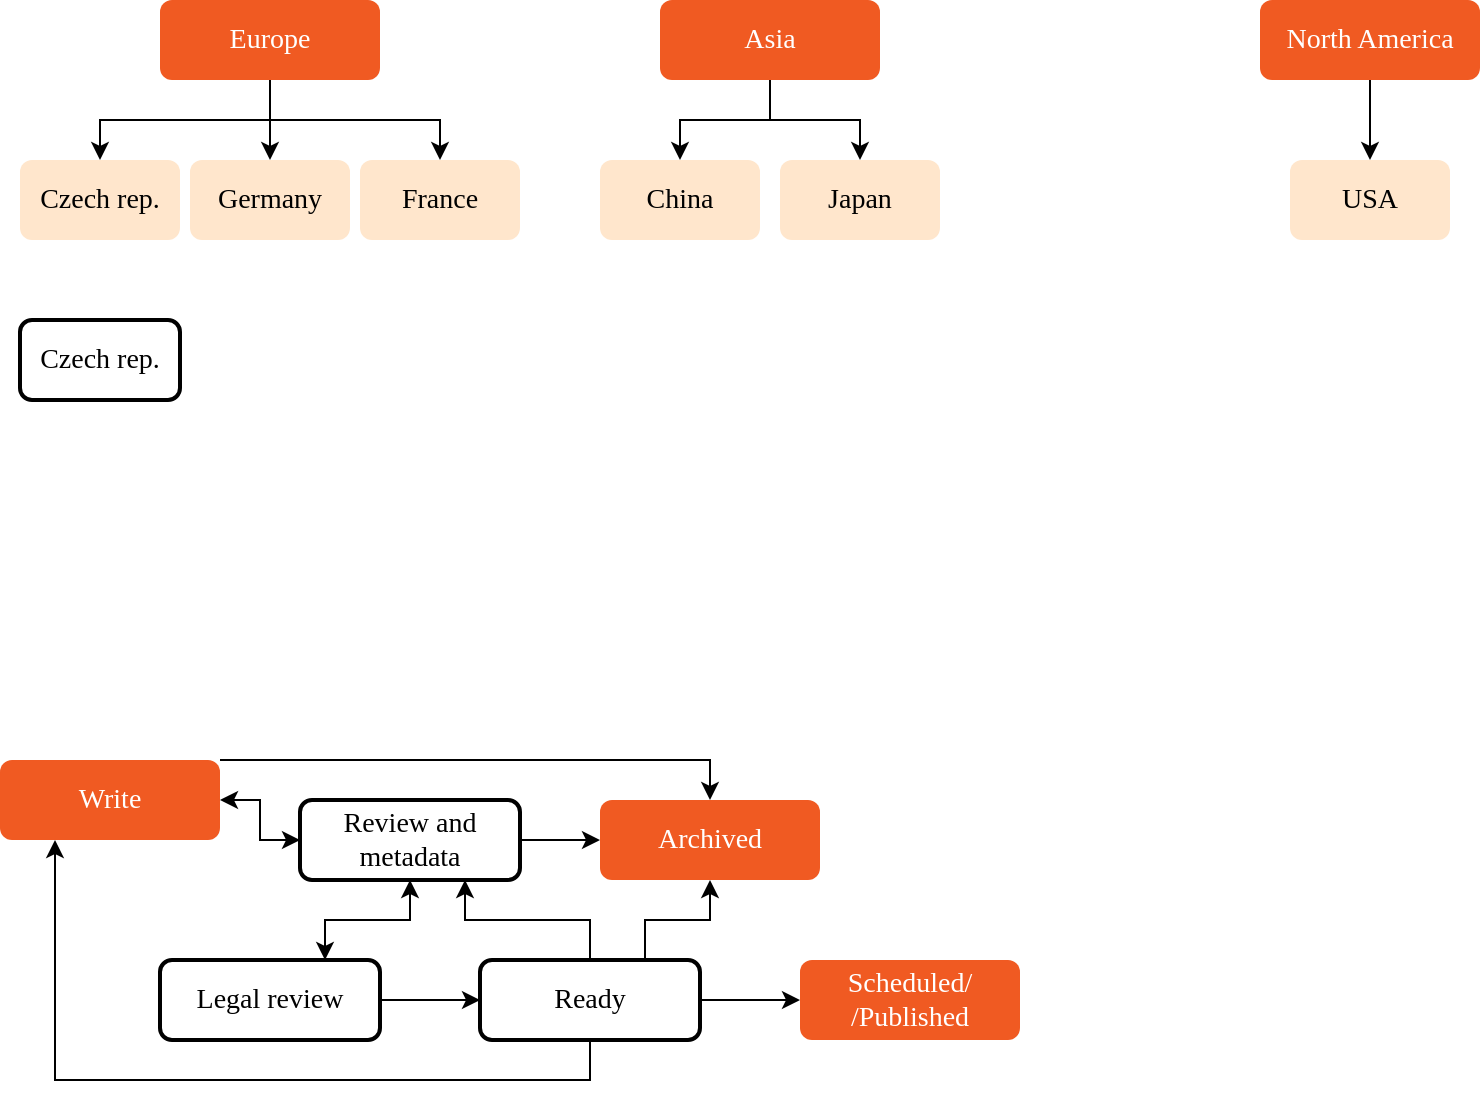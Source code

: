 <mxfile version="13.11.0" type="github">
  <diagram id="R6gZRPhrKNKfsel5mfTR" name="Page-1">
    <mxGraphModel dx="1893" dy="1668" grid="1" gridSize="10" guides="1" tooltips="1" connect="1" arrows="1" fold="0" page="1" pageScale="1" pageWidth="850" pageHeight="1100" math="0" shadow="0" extFonts="GT Walsheim^https://docs.kontent.ai/fonts/GT-Walsheim-Regular.woff">
      <root>
        <mxCell id="0" />
        <mxCell id="1" parent="0" />
        <mxCell id="PjWOHpHIm77XOdcT1b0L-11" style="edgeStyle=orthogonalEdgeStyle;rounded=0;orthogonalLoop=1;jettySize=auto;html=1;entryX=0;entryY=0.5;entryDx=0;entryDy=0;startArrow=classic;startFill=1;" parent="1" source="PjWOHpHIm77XOdcT1b0L-1" target="PjWOHpHIm77XOdcT1b0L-2" edge="1">
          <mxGeometry relative="1" as="geometry" />
        </mxCell>
        <mxCell id="Cd2Afq7rqMDSJOwRXKLk-1" style="edgeStyle=orthogonalEdgeStyle;rounded=0;orthogonalLoop=1;jettySize=auto;html=1;entryX=0.5;entryY=0;entryDx=0;entryDy=0;" parent="1" source="PjWOHpHIm77XOdcT1b0L-1" target="PjWOHpHIm77XOdcT1b0L-7" edge="1">
          <mxGeometry relative="1" as="geometry">
            <Array as="points">
              <mxPoint x="-785" y="-690" />
              <mxPoint x="-485" y="-690" />
            </Array>
          </mxGeometry>
        </mxCell>
        <mxCell id="PjWOHpHIm77XOdcT1b0L-1" value="Write" style="rounded=1;whiteSpace=wrap;html=1;fillColor=#F05A22;strokeColor=none;fontStyle=0;perimeterSpacing=0;shadow=0;glass=0;comic=0;strokeWidth=2;fontColor=#FFFFFF;fontFamily=GT Walsheim;fontSize=14;" parent="1" vertex="1">
          <mxGeometry x="-840" y="-690" width="110" height="40" as="geometry" />
        </mxCell>
        <mxCell id="PjWOHpHIm77XOdcT1b0L-13" style="edgeStyle=orthogonalEdgeStyle;rounded=0;orthogonalLoop=1;jettySize=auto;html=1;entryX=0.75;entryY=0;entryDx=0;entryDy=0;startArrow=classic;startFill=1;endArrow=classic;endFill=1;" parent="1" source="PjWOHpHIm77XOdcT1b0L-2" target="PjWOHpHIm77XOdcT1b0L-3" edge="1">
          <mxGeometry relative="1" as="geometry" />
        </mxCell>
        <mxCell id="Cd2Afq7rqMDSJOwRXKLk-2" style="edgeStyle=orthogonalEdgeStyle;rounded=0;orthogonalLoop=1;jettySize=auto;html=1;entryX=0;entryY=0.5;entryDx=0;entryDy=0;" parent="1" source="PjWOHpHIm77XOdcT1b0L-2" target="PjWOHpHIm77XOdcT1b0L-7" edge="1">
          <mxGeometry relative="1" as="geometry" />
        </mxCell>
        <mxCell id="PjWOHpHIm77XOdcT1b0L-2" value="Review and metadata" style="rounded=1;whiteSpace=wrap;html=1;fillColor=none;strokeColor=#000000;fontStyle=0;strokeWidth=2;fontFamily=GT Walsheim;fontSize=14;" parent="1" vertex="1">
          <mxGeometry x="-690" y="-670" width="110" height="40" as="geometry" />
        </mxCell>
        <mxCell id="PjWOHpHIm77XOdcT1b0L-14" style="edgeStyle=orthogonalEdgeStyle;rounded=0;orthogonalLoop=1;jettySize=auto;html=1;entryX=0;entryY=0.5;entryDx=0;entryDy=0;startArrow=none;startFill=0;endArrow=classic;endFill=1;" parent="1" source="PjWOHpHIm77XOdcT1b0L-3" target="PjWOHpHIm77XOdcT1b0L-4" edge="1">
          <mxGeometry relative="1" as="geometry" />
        </mxCell>
        <mxCell id="PjWOHpHIm77XOdcT1b0L-3" value="Legal review" style="rounded=1;whiteSpace=wrap;html=1;fillColor=#ffffff;strokeColor=#000000;fontStyle=0;fontFamily=GT Walsheim;fontSize=14;strokeWidth=2;" parent="1" vertex="1">
          <mxGeometry x="-760" y="-590" width="110" height="40" as="geometry" />
        </mxCell>
        <mxCell id="PjWOHpHIm77XOdcT1b0L-17" style="edgeStyle=orthogonalEdgeStyle;rounded=0;orthogonalLoop=1;jettySize=auto;html=1;entryX=0.25;entryY=1;entryDx=0;entryDy=0;startArrow=none;startFill=0;endArrow=classic;endFill=1;" parent="1" source="PjWOHpHIm77XOdcT1b0L-4" target="PjWOHpHIm77XOdcT1b0L-1" edge="1">
          <mxGeometry relative="1" as="geometry">
            <Array as="points">
              <mxPoint x="-545" y="-530" />
              <mxPoint x="-812" y="-530" />
            </Array>
          </mxGeometry>
        </mxCell>
        <mxCell id="PjWOHpHIm77XOdcT1b0L-19" style="edgeStyle=orthogonalEdgeStyle;rounded=0;orthogonalLoop=1;jettySize=auto;html=1;entryX=0;entryY=0.5;entryDx=0;entryDy=0;startArrow=none;startFill=0;endArrow=classic;endFill=1;" parent="1" source="PjWOHpHIm77XOdcT1b0L-4" target="PjWOHpHIm77XOdcT1b0L-6" edge="1">
          <mxGeometry relative="1" as="geometry" />
        </mxCell>
        <mxCell id="Cd2Afq7rqMDSJOwRXKLk-3" style="edgeStyle=orthogonalEdgeStyle;rounded=0;orthogonalLoop=1;jettySize=auto;html=1;entryX=0.75;entryY=1;entryDx=0;entryDy=0;" parent="1" source="PjWOHpHIm77XOdcT1b0L-4" target="PjWOHpHIm77XOdcT1b0L-2" edge="1">
          <mxGeometry relative="1" as="geometry" />
        </mxCell>
        <mxCell id="Cd2Afq7rqMDSJOwRXKLk-4" style="edgeStyle=orthogonalEdgeStyle;rounded=0;orthogonalLoop=1;jettySize=auto;html=1;exitX=0.75;exitY=0;exitDx=0;exitDy=0;entryX=0.5;entryY=1;entryDx=0;entryDy=0;" parent="1" source="PjWOHpHIm77XOdcT1b0L-4" target="PjWOHpHIm77XOdcT1b0L-7" edge="1">
          <mxGeometry relative="1" as="geometry" />
        </mxCell>
        <mxCell id="PjWOHpHIm77XOdcT1b0L-4" value="Ready" style="rounded=1;whiteSpace=wrap;html=1;fillColor=#ffffff;strokeColor=#000000;fontStyle=0;fontFamily=GT Walsheim;fontSize=14;strokeWidth=2;" parent="1" vertex="1">
          <mxGeometry x="-600" y="-590" width="110" height="40" as="geometry" />
        </mxCell>
        <mxCell id="PjWOHpHIm77XOdcT1b0L-6" value="Scheduled/&lt;br style=&quot;font-size: 14px;&quot;&gt;/Published" style="rounded=1;whiteSpace=wrap;html=1;fillColor=#F05A22;strokeColor=none;fontStyle=0;strokeWidth=2;fontFamily=GT Walsheim;FType=w;fontSize=14;fontColor=#FFFFFF;" parent="1" vertex="1">
          <mxGeometry x="-440" y="-590" width="110" height="40" as="geometry" />
        </mxCell>
        <mxCell id="PjWOHpHIm77XOdcT1b0L-7" value="Archived" style="rounded=1;whiteSpace=wrap;html=1;fillColor=#F05A22;strokeColor=none;fontStyle=0;strokeWidth=2;fontFamily=GT Walsheim;fontSize=14;fontColor=#FFFFFF;fontSource=https%3A%2F%2Fdocs.kontent.ai%2Ffonts%2FGT-Walsheim-Regular.woff;" parent="1" vertex="1">
          <mxGeometry x="-540" y="-670" width="110" height="40" as="geometry" />
        </mxCell>
        <mxCell id="rXsVnSiKJzlpvz-L8_17-19" style="edgeStyle=orthogonalEdgeStyle;rounded=0;orthogonalLoop=1;jettySize=auto;html=1;exitX=0.5;exitY=1;exitDx=0;exitDy=0;entryX=0.5;entryY=0;entryDx=0;entryDy=0;fontFamily=GT Walsheim;fontSource=https%3A%2F%2Fdocs.kontent.ai%2Ffonts%2FGT-Walsheim-Regular.woff;fontSize=14;fontColor=#FFFFFF;" edge="1" parent="1" source="rXsVnSiKJzlpvz-L8_17-1" target="rXsVnSiKJzlpvz-L8_17-8">
          <mxGeometry relative="1" as="geometry" />
        </mxCell>
        <mxCell id="rXsVnSiKJzlpvz-L8_17-20" style="edgeStyle=orthogonalEdgeStyle;rounded=0;orthogonalLoop=1;jettySize=auto;html=1;exitX=0.5;exitY=1;exitDx=0;exitDy=0;entryX=0.5;entryY=0;entryDx=0;entryDy=0;fontFamily=GT Walsheim;fontSource=https%3A%2F%2Fdocs.kontent.ai%2Ffonts%2FGT-Walsheim-Regular.woff;fontSize=14;fontColor=#FFFFFF;" edge="1" parent="1" source="rXsVnSiKJzlpvz-L8_17-1" target="rXsVnSiKJzlpvz-L8_17-7">
          <mxGeometry relative="1" as="geometry" />
        </mxCell>
        <mxCell id="rXsVnSiKJzlpvz-L8_17-21" style="edgeStyle=orthogonalEdgeStyle;rounded=0;orthogonalLoop=1;jettySize=auto;html=1;exitX=0.5;exitY=1;exitDx=0;exitDy=0;entryX=0.5;entryY=0;entryDx=0;entryDy=0;fontFamily=GT Walsheim;fontSource=https%3A%2F%2Fdocs.kontent.ai%2Ffonts%2FGT-Walsheim-Regular.woff;fontSize=14;fontColor=#FFFFFF;" edge="1" parent="1" source="rXsVnSiKJzlpvz-L8_17-1" target="rXsVnSiKJzlpvz-L8_17-6">
          <mxGeometry relative="1" as="geometry" />
        </mxCell>
        <mxCell id="rXsVnSiKJzlpvz-L8_17-1" value="Europe" style="rounded=1;whiteSpace=wrap;html=1;fillColor=#F05A22;strokeColor=none;fontFamily=GT Walsheim;fontSource=https%3A%2F%2Fdocs.kontent.ai%2Ffonts%2FGT-Walsheim-Regular.woff;fontColor=#FFFFFF;fontSize=14;" vertex="1" parent="1">
          <mxGeometry x="-760" y="-1070" width="110" height="40" as="geometry" />
        </mxCell>
        <mxCell id="rXsVnSiKJzlpvz-L8_17-16" style="edgeStyle=orthogonalEdgeStyle;rounded=0;orthogonalLoop=1;jettySize=auto;html=1;exitX=0.5;exitY=1;exitDx=0;exitDy=0;entryX=0.5;entryY=0;entryDx=0;entryDy=0;fontFamily=GT Walsheim;fontSource=https%3A%2F%2Fdocs.kontent.ai%2Ffonts%2FGT-Walsheim-Regular.woff;fontSize=14;fontColor=#FFFFFF;" edge="1" parent="1" source="rXsVnSiKJzlpvz-L8_17-3" target="rXsVnSiKJzlpvz-L8_17-9">
          <mxGeometry relative="1" as="geometry" />
        </mxCell>
        <mxCell id="rXsVnSiKJzlpvz-L8_17-17" style="edgeStyle=orthogonalEdgeStyle;rounded=0;orthogonalLoop=1;jettySize=auto;html=1;exitX=0.5;exitY=1;exitDx=0;exitDy=0;entryX=0.5;entryY=0;entryDx=0;entryDy=0;fontFamily=GT Walsheim;fontSource=https%3A%2F%2Fdocs.kontent.ai%2Ffonts%2FGT-Walsheim-Regular.woff;fontSize=14;fontColor=#FFFFFF;" edge="1" parent="1" source="rXsVnSiKJzlpvz-L8_17-3" target="rXsVnSiKJzlpvz-L8_17-15">
          <mxGeometry relative="1" as="geometry" />
        </mxCell>
        <mxCell id="rXsVnSiKJzlpvz-L8_17-3" value="Asia" style="rounded=1;whiteSpace=wrap;html=1;fillColor=#F05A22;strokeColor=none;fontFamily=GT Walsheim;fontSource=https%3A%2F%2Fdocs.kontent.ai%2Ffonts%2FGT-Walsheim-Regular.woff;fontColor=#FFFFFF;fontSize=14;" vertex="1" parent="1">
          <mxGeometry x="-510" y="-1070" width="110" height="40" as="geometry" />
        </mxCell>
        <mxCell id="rXsVnSiKJzlpvz-L8_17-23" style="edgeStyle=orthogonalEdgeStyle;rounded=0;orthogonalLoop=1;jettySize=auto;html=1;exitX=0.5;exitY=1;exitDx=0;exitDy=0;entryX=0.5;entryY=0;entryDx=0;entryDy=0;fontFamily=GT Walsheim;fontSource=https%3A%2F%2Fdocs.kontent.ai%2Ffonts%2FGT-Walsheim-Regular.woff;fontSize=14;fontColor=#FFFFFF;" edge="1" parent="1" source="rXsVnSiKJzlpvz-L8_17-4" target="rXsVnSiKJzlpvz-L8_17-22">
          <mxGeometry relative="1" as="geometry" />
        </mxCell>
        <mxCell id="rXsVnSiKJzlpvz-L8_17-4" value="North America" style="rounded=1;whiteSpace=wrap;html=1;fillColor=#F05A22;strokeColor=none;fontFamily=GT Walsheim;fontSource=https%3A%2F%2Fdocs.kontent.ai%2Ffonts%2FGT-Walsheim-Regular.woff;fontColor=#FFFFFF;fontSize=14;" vertex="1" parent="1">
          <mxGeometry x="-210" y="-1070" width="110" height="40" as="geometry" />
        </mxCell>
        <mxCell id="rXsVnSiKJzlpvz-L8_17-6" value="Czech rep." style="rounded=1;whiteSpace=wrap;html=1;fillColor=#ffe6cc;fontStyle=0;fontFamily=GT Walsheim;fontSize=14;strokeWidth=2;strokeColor=none;" vertex="1" parent="1">
          <mxGeometry x="-830" y="-990" width="80" height="40" as="geometry" />
        </mxCell>
        <mxCell id="rXsVnSiKJzlpvz-L8_17-7" value="Germany" style="rounded=1;whiteSpace=wrap;html=1;fillColor=#ffe6cc;fontStyle=0;fontFamily=GT Walsheim;fontSize=14;strokeWidth=2;strokeColor=none;" vertex="1" parent="1">
          <mxGeometry x="-745" y="-990" width="80" height="40" as="geometry" />
        </mxCell>
        <mxCell id="rXsVnSiKJzlpvz-L8_17-8" value="France" style="rounded=1;whiteSpace=wrap;html=1;fillColor=#ffe6cc;fontStyle=0;fontFamily=GT Walsheim;fontSize=14;strokeWidth=2;strokeColor=none;" vertex="1" parent="1">
          <mxGeometry x="-660" y="-990" width="80" height="40" as="geometry" />
        </mxCell>
        <mxCell id="rXsVnSiKJzlpvz-L8_17-9" value="China" style="rounded=1;whiteSpace=wrap;html=1;fillColor=#ffe6cc;fontStyle=0;fontFamily=GT Walsheim;fontSize=14;strokeWidth=2;strokeColor=none;" vertex="1" parent="1">
          <mxGeometry x="-540" y="-990" width="80" height="40" as="geometry" />
        </mxCell>
        <mxCell id="rXsVnSiKJzlpvz-L8_17-15" value="Japan" style="rounded=1;whiteSpace=wrap;html=1;fillColor=#ffe6cc;fontStyle=0;fontFamily=GT Walsheim;fontSize=14;strokeWidth=2;strokeColor=none;" vertex="1" parent="1">
          <mxGeometry x="-450" y="-990" width="80" height="40" as="geometry" />
        </mxCell>
        <mxCell id="rXsVnSiKJzlpvz-L8_17-22" value="USA" style="rounded=1;whiteSpace=wrap;html=1;fillColor=#ffe6cc;fontStyle=0;fontFamily=GT Walsheim;fontSize=14;strokeWidth=2;strokeColor=none;" vertex="1" parent="1">
          <mxGeometry x="-195" y="-990" width="80" height="40" as="geometry" />
        </mxCell>
        <mxCell id="rXsVnSiKJzlpvz-L8_17-24" value="Czech rep." style="rounded=1;whiteSpace=wrap;html=1;fillColor=#ffffff;strokeColor=#000000;fontStyle=0;fontFamily=GT Walsheim;fontSize=14;strokeWidth=2;" vertex="1" parent="1">
          <mxGeometry x="-830" y="-910" width="80" height="40" as="geometry" />
        </mxCell>
      </root>
    </mxGraphModel>
  </diagram>
</mxfile>
